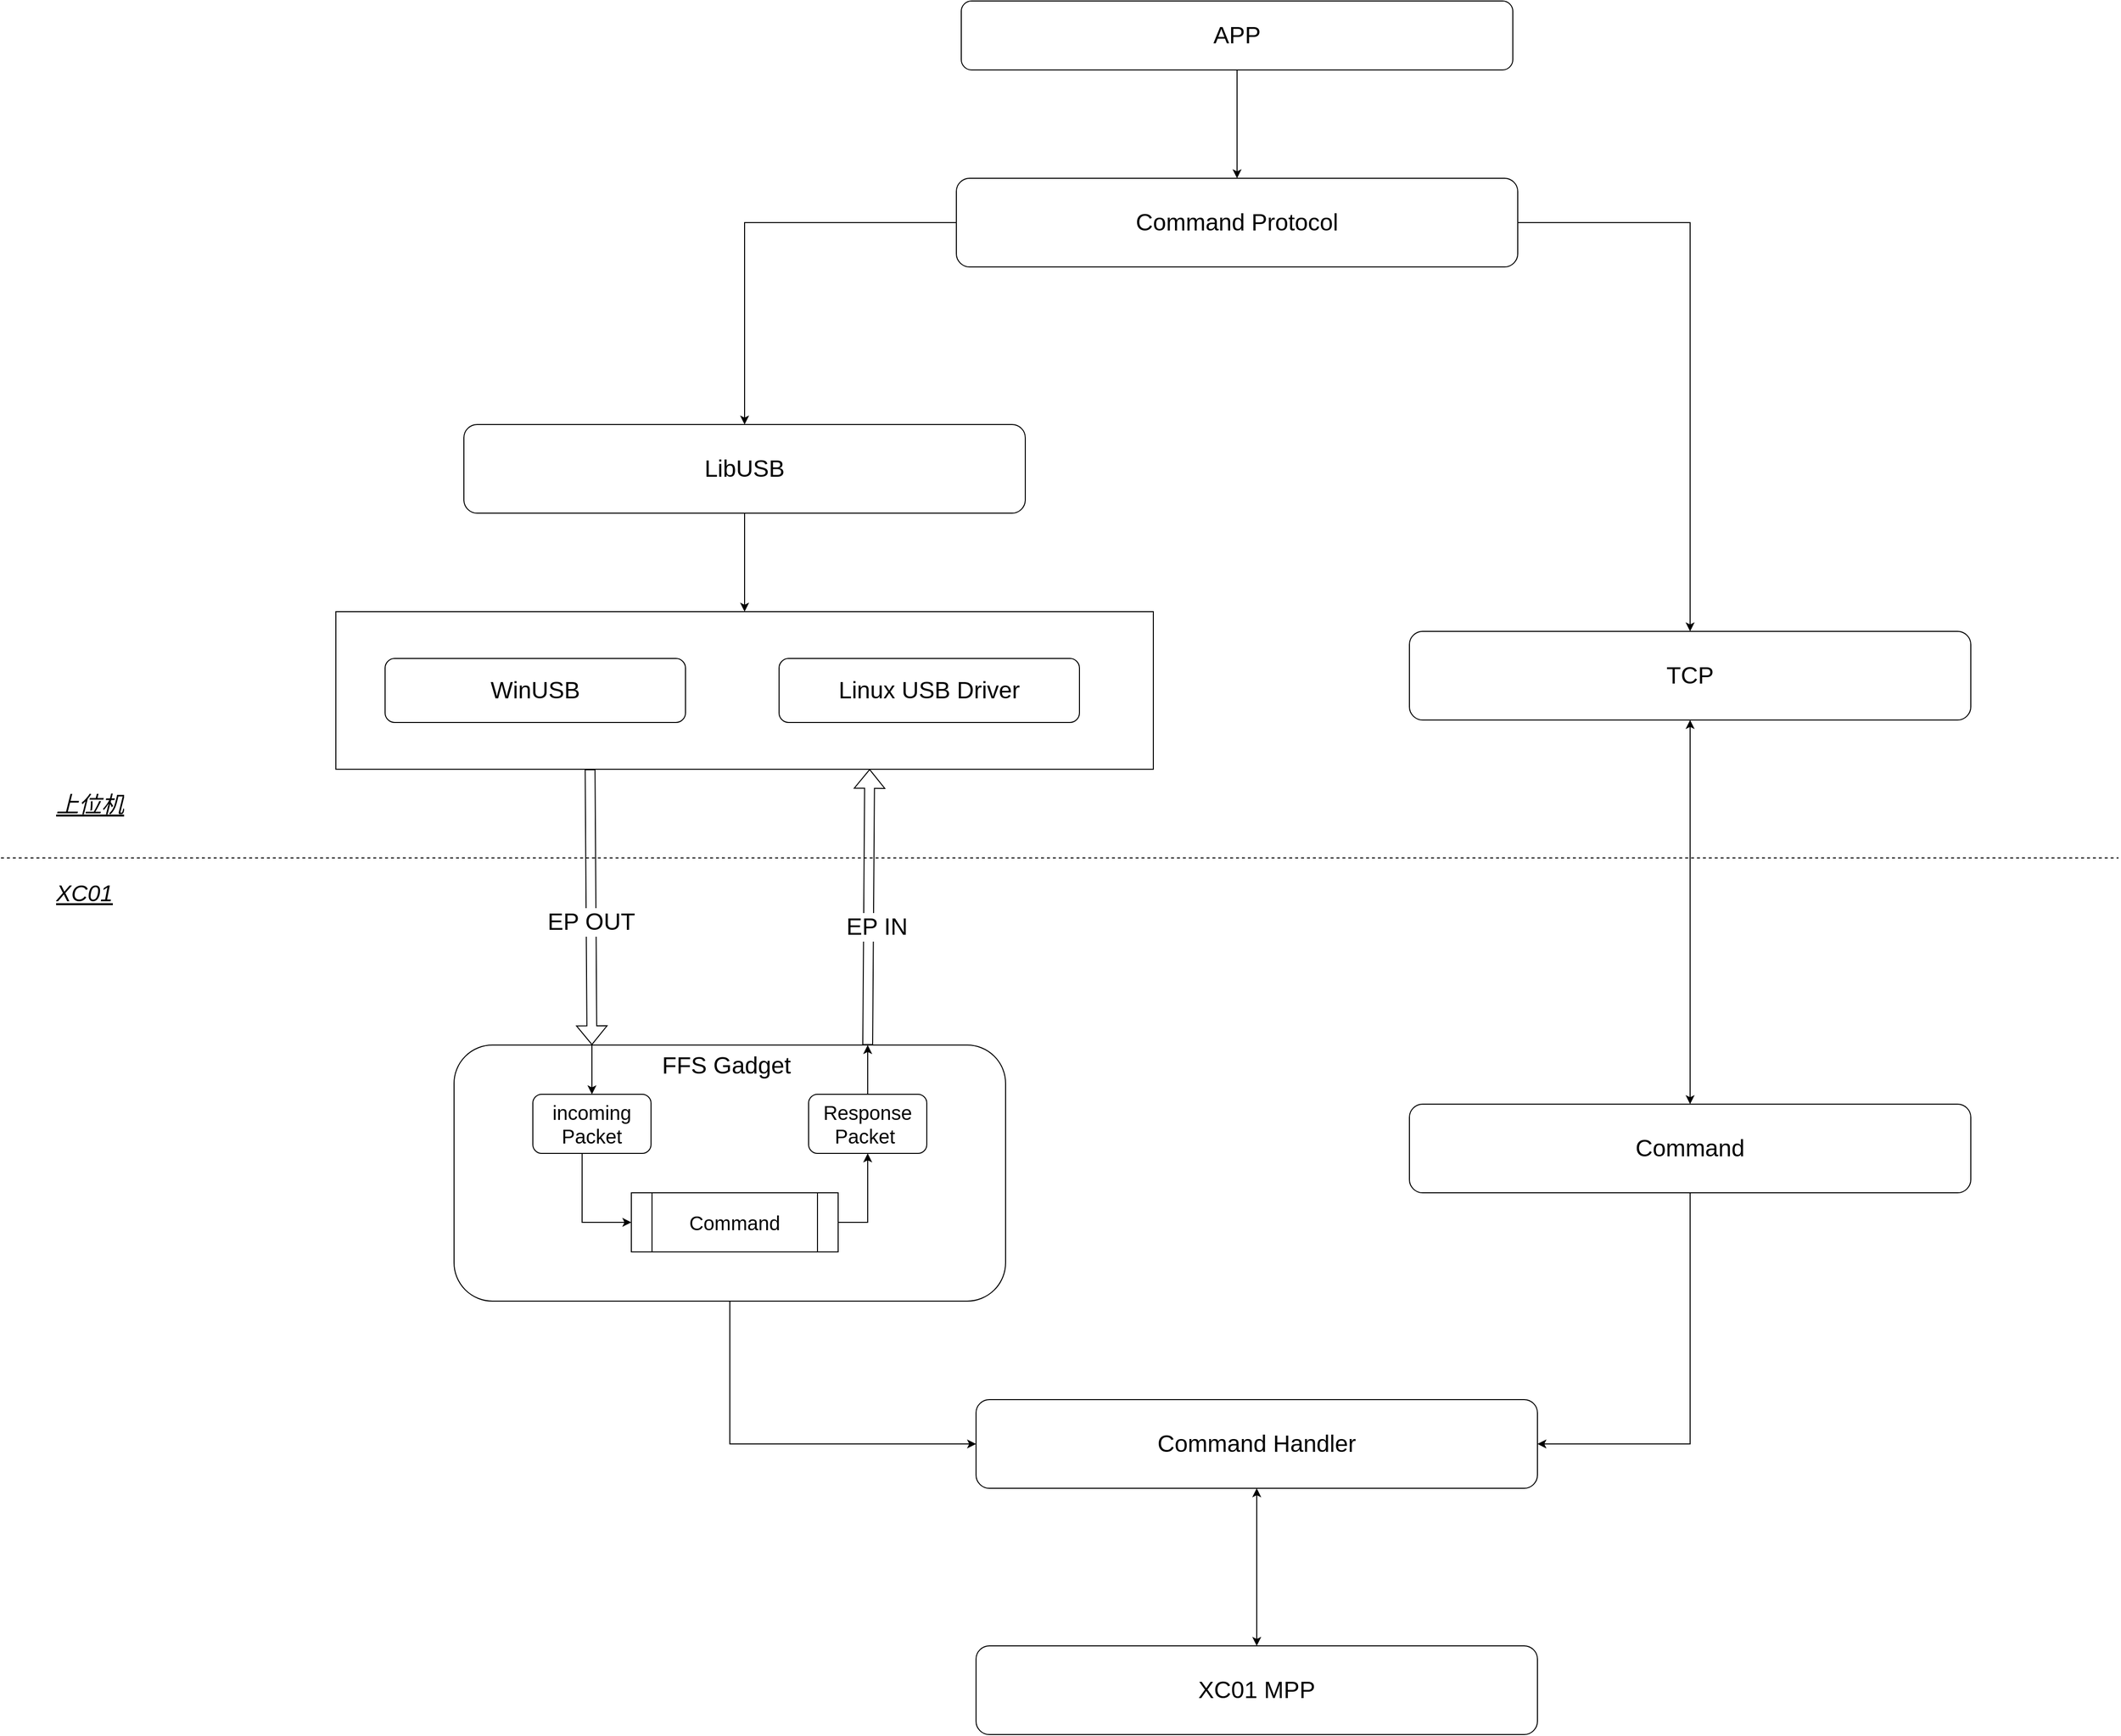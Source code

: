 <mxfile version="28.2.8" pages="3">
  <diagram name="FFS" id="xO1hG09yD8zbr8L9JOpW">
    <mxGraphModel dx="6547" dy="2549" grid="1" gridSize="10" guides="1" tooltips="1" connect="1" arrows="1" fold="1" page="1" pageScale="1" pageWidth="2336" pageHeight="1654" math="0" shadow="0">
      <root>
        <mxCell id="0" />
        <mxCell id="1" parent="0" />
        <mxCell id="1RuYlpBUtR536Ol2ZMXw-3" value="" style="rounded=0;whiteSpace=wrap;html=1;" vertex="1" parent="1">
          <mxGeometry x="420" y="650" width="830" height="160" as="geometry" />
        </mxCell>
        <mxCell id="1RuYlpBUtR536Ol2ZMXw-21" style="edgeStyle=orthogonalEdgeStyle;rounded=0;orthogonalLoop=1;jettySize=auto;html=1;entryX=0;entryY=0.5;entryDx=0;entryDy=0;" edge="1" parent="1" source="A9W1U1RT0fFgxs20qrhL-8" target="1RuYlpBUtR536Ol2ZMXw-18">
          <mxGeometry relative="1" as="geometry" />
        </mxCell>
        <mxCell id="A9W1U1RT0fFgxs20qrhL-8" value="FFS Gadget&amp;nbsp;" style="rounded=1;whiteSpace=wrap;html=1;fontSize=24;labelPosition=center;verticalLabelPosition=middle;align=center;verticalAlign=top;" vertex="1" parent="1">
          <mxGeometry x="540" y="1090" width="560" height="260" as="geometry" />
        </mxCell>
        <mxCell id="1RuYlpBUtR536Ol2ZMXw-16" value="" style="edgeStyle=orthogonalEdgeStyle;rounded=0;orthogonalLoop=1;jettySize=auto;html=1;" edge="1" parent="1" source="A9W1U1RT0fFgxs20qrhL-6" target="1RuYlpBUtR536Ol2ZMXw-3">
          <mxGeometry relative="1" as="geometry" />
        </mxCell>
        <mxCell id="A9W1U1RT0fFgxs20qrhL-6" value="LibUSB" style="rounded=1;whiteSpace=wrap;html=1;fontSize=24;" vertex="1" parent="1">
          <mxGeometry x="550" y="460" width="570" height="90" as="geometry" />
        </mxCell>
        <mxCell id="A9W1U1RT0fFgxs20qrhL-7" value="WinUSB" style="rounded=1;whiteSpace=wrap;html=1;fontSize=24;" vertex="1" parent="1">
          <mxGeometry x="470" y="697.5" width="305" height="65" as="geometry" />
        </mxCell>
        <mxCell id="A9W1U1RT0fFgxs20qrhL-9" value="" style="shape=flexArrow;endArrow=classic;html=1;rounded=0;fontSize=19;entryX=0.25;entryY=0;entryDx=0;entryDy=0;exitX=0.311;exitY=1;exitDx=0;exitDy=0;exitPerimeter=0;" edge="1" parent="1" source="1RuYlpBUtR536Ol2ZMXw-3" target="A9W1U1RT0fFgxs20qrhL-8">
          <mxGeometry width="50" height="50" relative="1" as="geometry">
            <mxPoint x="680" y="910" as="sourcePoint" />
            <mxPoint x="830" y="1080" as="targetPoint" />
          </mxGeometry>
        </mxCell>
        <mxCell id="A9W1U1RT0fFgxs20qrhL-10" value="&lt;font style=&quot;font-size: 24px;&quot;&gt;EP OUT&lt;/font&gt;" style="edgeLabel;html=1;align=center;verticalAlign=middle;resizable=0;points=[];" vertex="1" connectable="0" parent="A9W1U1RT0fFgxs20qrhL-9">
          <mxGeometry x="0.108" relative="1" as="geometry">
            <mxPoint as="offset" />
          </mxGeometry>
        </mxCell>
        <mxCell id="A9W1U1RT0fFgxs20qrhL-12" value="" style="shape=flexArrow;endArrow=classic;html=1;rounded=0;exitX=0.75;exitY=0;exitDx=0;exitDy=0;entryX=0.653;entryY=0.999;entryDx=0;entryDy=0;entryPerimeter=0;" edge="1" parent="1" source="A9W1U1RT0fFgxs20qrhL-8" target="1RuYlpBUtR536Ol2ZMXw-3">
          <mxGeometry width="50" height="50" relative="1" as="geometry">
            <mxPoint x="890" y="1080" as="sourcePoint" />
            <mxPoint x="960" y="900" as="targetPoint" />
          </mxGeometry>
        </mxCell>
        <mxCell id="A9W1U1RT0fFgxs20qrhL-13" value="&lt;font style=&quot;font-size: 24px;&quot;&gt;EP IN&lt;/font&gt;" style="edgeLabel;html=1;align=center;verticalAlign=middle;resizable=0;points=[];" vertex="1" connectable="0" parent="A9W1U1RT0fFgxs20qrhL-12">
          <mxGeometry x="-0.141" y="-8" relative="1" as="geometry">
            <mxPoint as="offset" />
          </mxGeometry>
        </mxCell>
        <mxCell id="A9W1U1RT0fFgxs20qrhL-19" style="edgeStyle=orthogonalEdgeStyle;rounded=0;orthogonalLoop=1;jettySize=auto;html=1;entryX=0.5;entryY=1;entryDx=0;entryDy=0;exitX=1;exitY=0.5;exitDx=0;exitDy=0;" edge="1" parent="1" source="A9W1U1RT0fFgxs20qrhL-15" target="A9W1U1RT0fFgxs20qrhL-17">
          <mxGeometry relative="1" as="geometry" />
        </mxCell>
        <mxCell id="A9W1U1RT0fFgxs20qrhL-15" value="Command" style="shape=process;whiteSpace=wrap;html=1;backgroundOutline=1;fontSize=20;" vertex="1" parent="1">
          <mxGeometry x="720" y="1240" width="210" height="60" as="geometry" />
        </mxCell>
        <mxCell id="A9W1U1RT0fFgxs20qrhL-18" style="edgeStyle=orthogonalEdgeStyle;rounded=0;orthogonalLoop=1;jettySize=auto;html=1;entryX=0;entryY=0.5;entryDx=0;entryDy=0;exitX=0.417;exitY=1;exitDx=0;exitDy=0;exitPerimeter=0;" edge="1" parent="1" source="A9W1U1RT0fFgxs20qrhL-16" target="A9W1U1RT0fFgxs20qrhL-15">
          <mxGeometry relative="1" as="geometry" />
        </mxCell>
        <mxCell id="A9W1U1RT0fFgxs20qrhL-16" value="&lt;div&gt;incoming&lt;/div&gt;&lt;div&gt;Packet&lt;/div&gt;" style="rounded=1;whiteSpace=wrap;html=1;fontSize=20;" vertex="1" parent="1">
          <mxGeometry x="620" y="1140" width="120" height="60" as="geometry" />
        </mxCell>
        <mxCell id="A9W1U1RT0fFgxs20qrhL-17" value="&lt;div&gt;Response&lt;/div&gt;&lt;div&gt;Packet&amp;nbsp;&lt;/div&gt;" style="rounded=1;whiteSpace=wrap;html=1;fontSize=20;" vertex="1" parent="1">
          <mxGeometry x="900" y="1140" width="120" height="60" as="geometry" />
        </mxCell>
        <mxCell id="A9W1U1RT0fFgxs20qrhL-22" value="" style="endArrow=none;html=1;rounded=0;entryX=0.25;entryY=0;entryDx=0;entryDy=0;exitX=0.5;exitY=0;exitDx=0;exitDy=0;startArrow=classic;startFill=1;" edge="1" parent="1" source="A9W1U1RT0fFgxs20qrhL-16" target="A9W1U1RT0fFgxs20qrhL-8">
          <mxGeometry width="50" height="50" relative="1" as="geometry">
            <mxPoint x="730" y="1150" as="sourcePoint" />
            <mxPoint x="780" y="1100" as="targetPoint" />
          </mxGeometry>
        </mxCell>
        <mxCell id="A9W1U1RT0fFgxs20qrhL-24" value="" style="endArrow=classic;html=1;rounded=0;entryX=0.75;entryY=0;entryDx=0;entryDy=0;exitX=0.5;exitY=0;exitDx=0;exitDy=0;" edge="1" parent="1" source="A9W1U1RT0fFgxs20qrhL-17" target="A9W1U1RT0fFgxs20qrhL-8">
          <mxGeometry width="50" height="50" relative="1" as="geometry">
            <mxPoint x="900" y="1140" as="sourcePoint" />
            <mxPoint x="950" y="1090" as="targetPoint" />
          </mxGeometry>
        </mxCell>
        <mxCell id="1RuYlpBUtR536Ol2ZMXw-6" style="edgeStyle=orthogonalEdgeStyle;rounded=0;orthogonalLoop=1;jettySize=auto;html=1;" edge="1" parent="1" source="A9W1U1RT0fFgxs20qrhL-26" target="1RuYlpBUtR536Ol2ZMXw-5">
          <mxGeometry relative="1" as="geometry" />
        </mxCell>
        <mxCell id="A9W1U1RT0fFgxs20qrhL-26" value="APP" style="rounded=1;whiteSpace=wrap;html=1;fontSize=24;" vertex="1" parent="1">
          <mxGeometry x="1055" y="30" width="560" height="70" as="geometry" />
        </mxCell>
        <mxCell id="1RuYlpBUtR536Ol2ZMXw-1" value="" style="endArrow=none;dashed=1;html=1;rounded=0;" edge="1" parent="1">
          <mxGeometry width="50" height="50" relative="1" as="geometry">
            <mxPoint x="80" y="900" as="sourcePoint" />
            <mxPoint x="2230" y="900" as="targetPoint" />
          </mxGeometry>
        </mxCell>
        <mxCell id="1RuYlpBUtR536Ol2ZMXw-4" value="Linux USB Driver" style="rounded=1;whiteSpace=wrap;html=1;fontSize=24;" vertex="1" parent="1">
          <mxGeometry x="870" y="697.5" width="305" height="65" as="geometry" />
        </mxCell>
        <mxCell id="1RuYlpBUtR536Ol2ZMXw-7" style="edgeStyle=orthogonalEdgeStyle;rounded=0;orthogonalLoop=1;jettySize=auto;html=1;exitX=0;exitY=0.5;exitDx=0;exitDy=0;" edge="1" parent="1" source="1RuYlpBUtR536Ol2ZMXw-5" target="A9W1U1RT0fFgxs20qrhL-6">
          <mxGeometry relative="1" as="geometry" />
        </mxCell>
        <mxCell id="1RuYlpBUtR536Ol2ZMXw-12" style="edgeStyle=orthogonalEdgeStyle;rounded=0;orthogonalLoop=1;jettySize=auto;html=1;entryX=0.5;entryY=0;entryDx=0;entryDy=0;exitX=1;exitY=0.5;exitDx=0;exitDy=0;" edge="1" parent="1" source="1RuYlpBUtR536Ol2ZMXw-5" target="1RuYlpBUtR536Ol2ZMXw-9">
          <mxGeometry relative="1" as="geometry" />
        </mxCell>
        <mxCell id="1RuYlpBUtR536Ol2ZMXw-5" value="Command Protocol" style="rounded=1;whiteSpace=wrap;html=1;fontSize=24;" vertex="1" parent="1">
          <mxGeometry x="1050" y="210" width="570" height="90" as="geometry" />
        </mxCell>
        <mxCell id="1RuYlpBUtR536Ol2ZMXw-17" style="edgeStyle=orthogonalEdgeStyle;rounded=0;orthogonalLoop=1;jettySize=auto;html=1;startArrow=classic;startFill=1;" edge="1" parent="1" source="1RuYlpBUtR536Ol2ZMXw-9" target="1RuYlpBUtR536Ol2ZMXw-11">
          <mxGeometry relative="1" as="geometry" />
        </mxCell>
        <mxCell id="1RuYlpBUtR536Ol2ZMXw-9" value="TCP" style="rounded=1;whiteSpace=wrap;html=1;fontSize=24;" vertex="1" parent="1">
          <mxGeometry x="1510" y="670" width="570" height="90" as="geometry" />
        </mxCell>
        <mxCell id="1RuYlpBUtR536Ol2ZMXw-22" style="edgeStyle=orthogonalEdgeStyle;rounded=0;orthogonalLoop=1;jettySize=auto;html=1;entryX=1;entryY=0.5;entryDx=0;entryDy=0;" edge="1" parent="1" source="1RuYlpBUtR536Ol2ZMXw-11" target="1RuYlpBUtR536Ol2ZMXw-18">
          <mxGeometry relative="1" as="geometry" />
        </mxCell>
        <mxCell id="1RuYlpBUtR536Ol2ZMXw-11" value="Command" style="rounded=1;whiteSpace=wrap;html=1;fontSize=24;" vertex="1" parent="1">
          <mxGeometry x="1510" y="1150" width="570" height="90" as="geometry" />
        </mxCell>
        <mxCell id="1RuYlpBUtR536Ol2ZMXw-20" style="edgeStyle=orthogonalEdgeStyle;rounded=0;orthogonalLoop=1;jettySize=auto;html=1;endArrow=classic;endFill=1;startArrow=classic;startFill=1;" edge="1" parent="1" source="1RuYlpBUtR536Ol2ZMXw-18" target="1RuYlpBUtR536Ol2ZMXw-19">
          <mxGeometry relative="1" as="geometry" />
        </mxCell>
        <mxCell id="1RuYlpBUtR536Ol2ZMXw-18" value="Command Handler" style="rounded=1;whiteSpace=wrap;html=1;fontSize=24;" vertex="1" parent="1">
          <mxGeometry x="1070" y="1450" width="570" height="90" as="geometry" />
        </mxCell>
        <mxCell id="1RuYlpBUtR536Ol2ZMXw-19" value="XC01 MPP" style="rounded=1;whiteSpace=wrap;html=1;fontSize=24;" vertex="1" parent="1">
          <mxGeometry x="1070" y="1700" width="570" height="90" as="geometry" />
        </mxCell>
        <mxCell id="W3mPrOQ4A8Gr7AaiAr3W-1" value="上位机" style="text;strokeColor=none;fillColor=none;align=left;verticalAlign=middle;spacingLeft=4;spacingRight=4;overflow=hidden;points=[[0,0.5],[1,0.5]];portConstraint=eastwest;rotatable=0;whiteSpace=wrap;html=1;fontSize=23;fontStyle=6" vertex="1" parent="1">
          <mxGeometry x="130" y="830" width="130" height="30" as="geometry" />
        </mxCell>
        <mxCell id="W3mPrOQ4A8Gr7AaiAr3W-4" value="XC01" style="text;strokeColor=none;fillColor=none;align=left;verticalAlign=middle;spacingLeft=4;spacingRight=4;overflow=hidden;points=[[0,0.5],[1,0.5]];portConstraint=eastwest;rotatable=0;whiteSpace=wrap;html=1;fontSize=23;fontStyle=6" vertex="1" parent="1">
          <mxGeometry x="130" y="920" width="130" height="30" as="geometry" />
        </mxCell>
      </root>
    </mxGraphModel>
  </diagram>
  <diagram id="mphLCNWzSj4KMByreF-g" name="UVC">
    <mxGraphModel dx="2455" dy="956" grid="1" gridSize="10" guides="1" tooltips="1" connect="1" arrows="1" fold="1" page="1" pageScale="1" pageWidth="2336" pageHeight="1654" math="0" shadow="0">
      <root>
        <mxCell id="0" />
        <mxCell id="1" parent="0" />
        <mxCell id="Rmbo9vdcKQEDcf3I-WAo-34" value="UVC" style="rounded=0;whiteSpace=wrap;html=1;verticalAlign=top;fontSize=24;" parent="1" vertex="1">
          <mxGeometry x="200" y="1050" width="760" height="400" as="geometry" />
        </mxCell>
        <mxCell id="Rmbo9vdcKQEDcf3I-WAo-35" style="edgeStyle=orthogonalEdgeStyle;rounded=0;orthogonalLoop=1;jettySize=auto;html=1;entryX=0.5;entryY=0;entryDx=0;entryDy=0;shape=flexArrow;startArrow=classic;startFill=1;" parent="1" source="Rmbo9vdcKQEDcf3I-WAo-1" target="Rmbo9vdcKQEDcf3I-WAo-3" edge="1">
          <mxGeometry relative="1" as="geometry" />
        </mxCell>
        <mxCell id="Rmbo9vdcKQEDcf3I-WAo-36" value="&lt;font style=&quot;font-size: 20px;&quot;&gt;EP0&lt;/font&gt;" style="edgeLabel;html=1;align=center;verticalAlign=middle;resizable=0;points=[];" parent="Rmbo9vdcKQEDcf3I-WAo-35" vertex="1" connectable="0">
          <mxGeometry x="-0.036" y="-5" relative="1" as="geometry">
            <mxPoint y="-51" as="offset" />
          </mxGeometry>
        </mxCell>
        <mxCell id="Rmbo9vdcKQEDcf3I-WAo-1" value="" style="rounded=0;whiteSpace=wrap;html=1;" parent="1" vertex="1">
          <mxGeometry x="260" y="730" width="830" height="160" as="geometry" />
        </mxCell>
        <mxCell id="Rmbo9vdcKQEDcf3I-WAo-2" style="edgeStyle=orthogonalEdgeStyle;rounded=0;orthogonalLoop=1;jettySize=auto;html=1;entryX=0.5;entryY=0;entryDx=0;entryDy=0;exitX=0.5;exitY=1;exitDx=0;exitDy=0;" parent="1" source="Rmbo9vdcKQEDcf3I-WAo-3" target="Rmbo9vdcKQEDcf3I-WAo-30" edge="1">
          <mxGeometry relative="1" as="geometry" />
        </mxCell>
        <mxCell id="Rmbo9vdcKQEDcf3I-WAo-3" value="XU" style="rounded=1;whiteSpace=wrap;html=1;fontSize=24;labelPosition=center;verticalLabelPosition=middle;align=center;verticalAlign=top;" parent="1" vertex="1">
          <mxGeometry x="460" y="1140" width="430" height="260" as="geometry" />
        </mxCell>
        <mxCell id="Rmbo9vdcKQEDcf3I-WAo-4" value="" style="edgeStyle=orthogonalEdgeStyle;rounded=0;orthogonalLoop=1;jettySize=auto;html=1;" parent="1" source="Rmbo9vdcKQEDcf3I-WAo-5" target="Rmbo9vdcKQEDcf3I-WAo-1" edge="1">
          <mxGeometry relative="1" as="geometry" />
        </mxCell>
        <mxCell id="Rmbo9vdcKQEDcf3I-WAo-5" value="LibUSB" style="rounded=1;whiteSpace=wrap;html=1;fontSize=24;" parent="1" vertex="1">
          <mxGeometry x="390" y="580" width="570" height="90" as="geometry" />
        </mxCell>
        <mxCell id="Rmbo9vdcKQEDcf3I-WAo-6" value="WinUSB Driver" style="rounded=1;whiteSpace=wrap;html=1;fontSize=24;" parent="1" vertex="1">
          <mxGeometry x="310" y="777.5" width="305" height="65" as="geometry" />
        </mxCell>
        <mxCell id="Rmbo9vdcKQEDcf3I-WAo-11" style="edgeStyle=orthogonalEdgeStyle;rounded=0;orthogonalLoop=1;jettySize=auto;html=1;entryX=0.5;entryY=1;entryDx=0;entryDy=0;exitX=1;exitY=0.5;exitDx=0;exitDy=0;" parent="1" source="Rmbo9vdcKQEDcf3I-WAo-12" target="Rmbo9vdcKQEDcf3I-WAo-15" edge="1">
          <mxGeometry relative="1" as="geometry" />
        </mxCell>
        <mxCell id="Rmbo9vdcKQEDcf3I-WAo-12" value="Command" style="shape=process;whiteSpace=wrap;html=1;backgroundOutline=1;fontSize=20;" parent="1" vertex="1">
          <mxGeometry x="600" y="1320" width="140" height="60" as="geometry" />
        </mxCell>
        <mxCell id="Rmbo9vdcKQEDcf3I-WAo-13" style="edgeStyle=orthogonalEdgeStyle;rounded=0;orthogonalLoop=1;jettySize=auto;html=1;entryX=0;entryY=0.5;entryDx=0;entryDy=0;exitX=0.5;exitY=1;exitDx=0;exitDy=0;" parent="1" source="Rmbo9vdcKQEDcf3I-WAo-14" target="Rmbo9vdcKQEDcf3I-WAo-12" edge="1">
          <mxGeometry relative="1" as="geometry" />
        </mxCell>
        <mxCell id="Rmbo9vdcKQEDcf3I-WAo-14" value="&lt;div&gt;incoming&lt;/div&gt;&lt;div&gt;Packet&lt;/div&gt;" style="rounded=1;whiteSpace=wrap;html=1;fontSize=20;" parent="1" vertex="1">
          <mxGeometry x="470" y="1220" width="120" height="60" as="geometry" />
        </mxCell>
        <mxCell id="Rmbo9vdcKQEDcf3I-WAo-15" value="&lt;div&gt;Response&lt;/div&gt;&lt;div&gt;Packet&amp;nbsp;&lt;/div&gt;" style="rounded=1;whiteSpace=wrap;html=1;fontSize=20;" parent="1" vertex="1">
          <mxGeometry x="740" y="1220" width="120" height="60" as="geometry" />
        </mxCell>
        <mxCell id="Rmbo9vdcKQEDcf3I-WAo-16" value="" style="endArrow=none;html=1;rounded=0;exitX=0.5;exitY=0;exitDx=0;exitDy=0;startArrow=classic;startFill=1;entryX=0.163;entryY=0.004;entryDx=0;entryDy=0;entryPerimeter=0;" parent="1" source="Rmbo9vdcKQEDcf3I-WAo-14" target="Rmbo9vdcKQEDcf3I-WAo-3" edge="1">
          <mxGeometry width="50" height="50" relative="1" as="geometry">
            <mxPoint x="570" y="1230" as="sourcePoint" />
            <mxPoint x="530" y="1170" as="targetPoint" />
          </mxGeometry>
        </mxCell>
        <mxCell id="Rmbo9vdcKQEDcf3I-WAo-17" value="" style="endArrow=classic;html=1;rounded=0;entryX=0.79;entryY=0.003;entryDx=0;entryDy=0;exitX=0.5;exitY=0;exitDx=0;exitDy=0;entryPerimeter=0;" parent="1" source="Rmbo9vdcKQEDcf3I-WAo-15" target="Rmbo9vdcKQEDcf3I-WAo-3" edge="1">
          <mxGeometry width="50" height="50" relative="1" as="geometry">
            <mxPoint x="740" y="1220" as="sourcePoint" />
            <mxPoint x="790" y="1170" as="targetPoint" />
          </mxGeometry>
        </mxCell>
        <mxCell id="Rmbo9vdcKQEDcf3I-WAo-18" style="edgeStyle=orthogonalEdgeStyle;rounded=0;orthogonalLoop=1;jettySize=auto;html=1;" parent="1" source="Rmbo9vdcKQEDcf3I-WAo-19" target="Rmbo9vdcKQEDcf3I-WAo-24" edge="1">
          <mxGeometry relative="1" as="geometry" />
        </mxCell>
        <mxCell id="Rmbo9vdcKQEDcf3I-WAo-19" value="APP" style="rounded=1;whiteSpace=wrap;html=1;fontSize=24;" parent="1" vertex="1">
          <mxGeometry x="395" y="50" width="560" height="70" as="geometry" />
        </mxCell>
        <mxCell id="Rmbo9vdcKQEDcf3I-WAo-20" value="" style="endArrow=none;dashed=1;html=1;rounded=0;" parent="1" edge="1">
          <mxGeometry width="50" height="50" relative="1" as="geometry">
            <mxPoint x="10" y="980" as="sourcePoint" />
            <mxPoint x="2030" y="980" as="targetPoint" />
          </mxGeometry>
        </mxCell>
        <mxCell id="Rmbo9vdcKQEDcf3I-WAo-21" value="Linux USB Driver" style="rounded=1;whiteSpace=wrap;html=1;fontSize=24;" parent="1" vertex="1">
          <mxGeometry x="710" y="777.5" width="305" height="65" as="geometry" />
        </mxCell>
        <mxCell id="NKL41GTA7bhpglWXK4xv-2" style="edgeStyle=orthogonalEdgeStyle;rounded=0;orthogonalLoop=1;jettySize=auto;html=1;" edge="1" parent="1" source="Rmbo9vdcKQEDcf3I-WAo-24" target="Rmbo9vdcKQEDcf3I-WAo-32">
          <mxGeometry relative="1" as="geometry" />
        </mxCell>
        <mxCell id="Rmbo9vdcKQEDcf3I-WAo-24" value="Command API" style="rounded=1;whiteSpace=wrap;html=1;fontSize=24;" parent="1" vertex="1">
          <mxGeometry x="390" y="210" width="570" height="90" as="geometry" />
        </mxCell>
        <mxCell id="Rmbo9vdcKQEDcf3I-WAo-29" style="edgeStyle=orthogonalEdgeStyle;rounded=0;orthogonalLoop=1;jettySize=auto;html=1;endArrow=classic;endFill=1;startArrow=classic;startFill=1;" parent="1" source="Rmbo9vdcKQEDcf3I-WAo-30" target="Rmbo9vdcKQEDcf3I-WAo-31" edge="1">
          <mxGeometry relative="1" as="geometry" />
        </mxCell>
        <mxCell id="Rmbo9vdcKQEDcf3I-WAo-30" value="Command Handler" style="rounded=1;whiteSpace=wrap;html=1;fontSize=24;" parent="1" vertex="1">
          <mxGeometry x="400" y="1610" width="550" height="90" as="geometry" />
        </mxCell>
        <mxCell id="Rmbo9vdcKQEDcf3I-WAo-31" value="XC01 MPP" style="rounded=1;whiteSpace=wrap;html=1;fontSize=24;" parent="1" vertex="1">
          <mxGeometry x="400" y="1860" width="550" height="90" as="geometry" />
        </mxCell>
        <mxCell id="Rmbo9vdcKQEDcf3I-WAo-33" style="edgeStyle=orthogonalEdgeStyle;rounded=0;orthogonalLoop=1;jettySize=auto;html=1;entryX=0.5;entryY=0;entryDx=0;entryDy=0;" parent="1" source="Rmbo9vdcKQEDcf3I-WAo-32" target="Rmbo9vdcKQEDcf3I-WAo-5" edge="1">
          <mxGeometry relative="1" as="geometry" />
        </mxCell>
        <mxCell id="Rmbo9vdcKQEDcf3I-WAo-32" value="Libuvc" style="rounded=1;whiteSpace=wrap;html=1;fontSize=24;" parent="1" vertex="1">
          <mxGeometry x="390" y="390" width="570" height="90" as="geometry" />
        </mxCell>
        <mxCell id="OyD5j0AslkEKu8p54d9b-1" value="上位机" style="text;strokeColor=none;fillColor=none;align=left;verticalAlign=middle;spacingLeft=4;spacingRight=4;overflow=hidden;points=[[0,0.5],[1,0.5]];portConstraint=eastwest;rotatable=0;whiteSpace=wrap;html=1;fontSize=23;fontStyle=6" parent="1" vertex="1">
          <mxGeometry x="50" y="920" width="130" height="30" as="geometry" />
        </mxCell>
        <mxCell id="OyD5j0AslkEKu8p54d9b-2" value="XC01" style="text;strokeColor=none;fillColor=none;align=left;verticalAlign=middle;spacingLeft=4;spacingRight=4;overflow=hidden;points=[[0,0.5],[1,0.5]];portConstraint=eastwest;rotatable=0;whiteSpace=wrap;html=1;fontSize=23;fontStyle=6" parent="1" vertex="1">
          <mxGeometry x="50" y="1010" width="130" height="30" as="geometry" />
        </mxCell>
        <mxCell id="kSEbrwbKSF1ffeN6YYSe-1" style="edgeStyle=orthogonalEdgeStyle;rounded=0;orthogonalLoop=1;jettySize=auto;html=1;entryX=0.06;entryY=0.999;entryDx=0;entryDy=0;entryPerimeter=0;exitX=-0.004;exitY=0.622;exitDx=0;exitDy=0;exitPerimeter=0;" parent="1" source="Rmbo9vdcKQEDcf3I-WAo-31" target="Rmbo9vdcKQEDcf3I-WAo-34" edge="1">
          <mxGeometry relative="1" as="geometry">
            <Array as="points">
              <mxPoint x="398" y="1910" />
              <mxPoint x="246" y="1910" />
            </Array>
          </mxGeometry>
        </mxCell>
        <mxCell id="kSEbrwbKSF1ffeN6YYSe-4" value="Video Frame" style="edgeLabel;html=1;align=center;verticalAlign=middle;resizable=0;points=[];fontSize=20;" parent="kSEbrwbKSF1ffeN6YYSe-1" vertex="1" connectable="0">
          <mxGeometry x="0.477" relative="1" as="geometry">
            <mxPoint as="offset" />
          </mxGeometry>
        </mxCell>
        <mxCell id="8ntKHxUqdfZNOvfT6skT-1" style="edgeStyle=orthogonalEdgeStyle;rounded=0;orthogonalLoop=1;jettySize=auto;html=1;exitX=0.25;exitY=0;exitDx=0;exitDy=0;entryX=0.157;entryY=1.006;entryDx=0;entryDy=0;entryPerimeter=0;shape=flexArrow;" edge="1" parent="1" source="Rmbo9vdcKQEDcf3I-WAo-34" target="Rmbo9vdcKQEDcf3I-WAo-1">
          <mxGeometry relative="1" as="geometry" />
        </mxCell>
        <mxCell id="8ntKHxUqdfZNOvfT6skT-2" value="&lt;font style=&quot;font-size: 20px;&quot;&gt;stream&lt;/font&gt;" style="edgeLabel;html=1;align=center;verticalAlign=middle;resizable=0;points=[];" vertex="1" connectable="0" parent="8ntKHxUqdfZNOvfT6skT-1">
          <mxGeometry x="0.202" relative="1" as="geometry">
            <mxPoint as="offset" />
          </mxGeometry>
        </mxCell>
      </root>
    </mxGraphModel>
  </diagram>
  <diagram id="ocrEL7qI3Utz-C1teIgm" name="arch">
    <mxGraphModel dx="2946" dy="1147" grid="1" gridSize="10" guides="1" tooltips="1" connect="1" arrows="1" fold="1" page="1" pageScale="1" pageWidth="2336" pageHeight="1654" math="0" shadow="0">
      <root>
        <mxCell id="0" />
        <mxCell id="1" parent="0" />
        <mxCell id="mfAAra-8imVMctXztjtx-1" value="" style="rounded=1;whiteSpace=wrap;html=1;" vertex="1" parent="1">
          <mxGeometry x="704" y="110" width="890" height="180" as="geometry" />
        </mxCell>
        <mxCell id="mfAAra-8imVMctXztjtx-2" value="Device" style="rounded=0;whiteSpace=wrap;html=1;fontSize=18;" vertex="1" parent="1">
          <mxGeometry x="780" y="140" width="120" height="40" as="geometry" />
        </mxCell>
        <mxCell id="mfAAra-8imVMctXztjtx-8" value="Sensor" style="rounded=0;whiteSpace=wrap;html=1;fontSize=18;" vertex="1" parent="1">
          <mxGeometry x="933" y="140" width="120" height="40" as="geometry" />
        </mxCell>
        <mxCell id="mfAAra-8imVMctXztjtx-9" value="Frame" style="rounded=0;whiteSpace=wrap;html=1;fontSize=18;" vertex="1" parent="1">
          <mxGeometry x="1085" y="140" width="120" height="40" as="geometry" />
        </mxCell>
        <mxCell id="mfAAra-8imVMctXztjtx-10" value="ISP" style="rounded=0;whiteSpace=wrap;html=1;fontSize=18;" vertex="1" parent="1">
          <mxGeometry x="1238" y="140" width="120" height="40" as="geometry" />
        </mxCell>
        <mxCell id="mfAAra-8imVMctXztjtx-11" value="Power" style="rounded=0;whiteSpace=wrap;html=1;fontSize=18;" vertex="1" parent="1">
          <mxGeometry x="1390" y="140" width="120" height="40" as="geometry" />
        </mxCell>
        <mxCell id="mfAAra-8imVMctXztjtx-12" value="AF" style="rounded=0;whiteSpace=wrap;html=1;fontSize=18;" vertex="1" parent="1">
          <mxGeometry x="780" y="220" width="120" height="40" as="geometry" />
        </mxCell>
        <mxCell id="mfAAra-8imVMctXztjtx-13" value="LC/OS" style="rounded=0;whiteSpace=wrap;html=1;fontSize=18;" vertex="1" parent="1">
          <mxGeometry x="933" y="220" width="120" height="40" as="geometry" />
        </mxCell>
        <mxCell id="mfAAra-8imVMctXztjtx-14" value="Status" style="rounded=0;whiteSpace=wrap;html=1;fontSize=18;" vertex="1" parent="1">
          <mxGeometry x="1085" y="220" width="120" height="40" as="geometry" />
        </mxCell>
        <mxCell id="mfAAra-8imVMctXztjtx-15" value="Ext IO" style="rounded=0;whiteSpace=wrap;html=1;fontSize=18;" vertex="1" parent="1">
          <mxGeometry x="1238" y="220" width="120" height="40" as="geometry" />
        </mxCell>
        <mxCell id="mfAAra-8imVMctXztjtx-16" value="Debug" style="rounded=0;whiteSpace=wrap;html=1;fontSize=18;" vertex="1" parent="1">
          <mxGeometry x="1390" y="220" width="120" height="40" as="geometry" />
        </mxCell>
        <mxCell id="mfAAra-8imVMctXztjtx-18" value="Imgkit command protocol" style="rounded=1;whiteSpace=wrap;html=1;fontSize=20;" vertex="1" parent="1">
          <mxGeometry x="704" y="340" width="890" height="70" as="geometry" />
        </mxCell>
        <mxCell id="mfAAra-8imVMctXztjtx-19" value="command API" style="rounded=1;whiteSpace=wrap;html=1;fontSize=20;verticalAlign=top;" vertex="1" parent="1">
          <mxGeometry x="704" y="460" width="890" height="150" as="geometry" />
        </mxCell>
        <mxCell id="mfAAra-8imVMctXztjtx-21" value="USB" style="rounded=0;whiteSpace=wrap;html=1;fontSize=18;" vertex="1" parent="1">
          <mxGeometry x="797" y="540" width="210" height="40" as="geometry" />
        </mxCell>
        <mxCell id="mfAAra-8imVMctXztjtx-23" value="Socket" style="rounded=0;whiteSpace=wrap;html=1;fontSize=18;" vertex="1" parent="1">
          <mxGeometry x="1290" y="540" width="210" height="40" as="geometry" />
        </mxCell>
        <mxCell id="mfAAra-8imVMctXztjtx-24" value="USB" style="rounded=1;whiteSpace=wrap;html=1;fontSize=20;verticalAlign=top;" vertex="1" parent="1">
          <mxGeometry x="704" y="670" width="396" height="150" as="geometry" />
        </mxCell>
        <mxCell id="mfAAra-8imVMctXztjtx-25" value="libuvc" style="rounded=0;whiteSpace=wrap;html=1;fontSize=18;" vertex="1" parent="1">
          <mxGeometry x="790" y="710" width="210" height="40" as="geometry" />
        </mxCell>
        <mxCell id="mfAAra-8imVMctXztjtx-26" value="libusb" style="rounded=0;whiteSpace=wrap;html=1;fontSize=18;" vertex="1" parent="1">
          <mxGeometry x="790" y="770" width="210" height="40" as="geometry" />
        </mxCell>
        <mxCell id="mfAAra-8imVMctXztjtx-27" value="Network" style="rounded=1;whiteSpace=wrap;html=1;fontSize=20;verticalAlign=top;" vertex="1" parent="1">
          <mxGeometry x="1205" y="670" width="396" height="150" as="geometry" />
        </mxCell>
        <mxCell id="mfAAra-8imVMctXztjtx-28" value="TCP" style="rounded=0;whiteSpace=wrap;html=1;fontSize=18;" vertex="1" parent="1">
          <mxGeometry x="1298" y="750" width="210" height="40" as="geometry" />
        </mxCell>
        <mxCell id="mfAAra-8imVMctXztjtx-29" value="USB" style="rounded=1;whiteSpace=wrap;html=1;fontSize=20;verticalAlign=top;" vertex="1" parent="1">
          <mxGeometry x="704" y="890" width="396" height="100" as="geometry" />
        </mxCell>
        <mxCell id="mfAAra-8imVMctXztjtx-30" value="WinUSB" style="rounded=0;whiteSpace=wrap;html=1;fontSize=18;" vertex="1" parent="1">
          <mxGeometry x="790" y="930" width="210" height="40" as="geometry" />
        </mxCell>
        <mxCell id="mfAAra-8imVMctXztjtx-32" value="Network" style="rounded=1;whiteSpace=wrap;html=1;fontSize=20;verticalAlign=top;" vertex="1" parent="1">
          <mxGeometry x="1205" y="880" width="396" height="100" as="geometry" />
        </mxCell>
        <mxCell id="mfAAra-8imVMctXztjtx-33" value="Windows" style="rounded=0;whiteSpace=wrap;html=1;fontSize=18;" vertex="1" parent="1">
          <mxGeometry x="1298" y="920" width="210" height="40" as="geometry" />
        </mxCell>
        <mxCell id="mfAAra-8imVMctXztjtx-35" value="" style="endArrow=none;dashed=1;html=1;rounded=0;dashPattern=8 8;" edge="1" parent="1">
          <mxGeometry width="50" height="50" relative="1" as="geometry">
            <mxPoint x="360" y="1050" as="sourcePoint" />
            <mxPoint x="1910" y="1050" as="targetPoint" />
          </mxGeometry>
        </mxCell>
        <mxCell id="mfAAra-8imVMctXztjtx-36" value="USB UVC" style="rounded=1;whiteSpace=wrap;html=1;fontSize=20;verticalAlign=top;" vertex="1" parent="1">
          <mxGeometry x="704" y="1120" width="396" height="130" as="geometry" />
        </mxCell>
        <mxCell id="mfAAra-8imVMctXztjtx-37" value="XU" style="rounded=0;whiteSpace=wrap;html=1;fontSize=18;" vertex="1" parent="1">
          <mxGeometry x="790" y="1190" width="210" height="40" as="geometry" />
        </mxCell>
        <mxCell id="mfAAra-8imVMctXztjtx-39" value="Network" style="rounded=1;whiteSpace=wrap;html=1;fontSize=20;verticalAlign=top;" vertex="1" parent="1">
          <mxGeometry x="1210" y="1120" width="396" height="130" as="geometry" />
        </mxCell>
        <mxCell id="mfAAra-8imVMctXztjtx-40" value="Daemon" style="rounded=0;whiteSpace=wrap;html=1;fontSize=18;" vertex="1" parent="1">
          <mxGeometry x="1303" y="1190" width="210" height="40" as="geometry" />
        </mxCell>
        <mxCell id="mfAAra-8imVMctXztjtx-41" value="Imgkit command Handler" style="rounded=1;whiteSpace=wrap;html=1;fontSize=20;" vertex="1" parent="1">
          <mxGeometry x="711" y="1330" width="890" height="70" as="geometry" />
        </mxCell>
        <mxCell id="mfAAra-8imVMctXztjtx-42" value="Imgkit APP" style="rounded=1;whiteSpace=wrap;html=1;fontSize=20;" vertex="1" parent="1">
          <mxGeometry x="711" y="1460" width="890" height="70" as="geometry" />
        </mxCell>
        <mxCell id="mfAAra-8imVMctXztjtx-43" value="Application" style="text;html=1;whiteSpace=wrap;strokeColor=none;fillColor=none;align=center;verticalAlign=middle;rounded=0;fontSize=24;fontStyle=6" vertex="1" parent="1">
          <mxGeometry x="420" y="185" width="170" height="30" as="geometry" />
        </mxCell>
        <mxCell id="mfAAra-8imVMctXztjtx-44" value="Base lib" style="text;html=1;whiteSpace=wrap;strokeColor=none;fillColor=none;align=center;verticalAlign=middle;rounded=0;fontSize=24;fontStyle=6" vertex="1" parent="1">
          <mxGeometry x="420" y="720" width="170" height="30" as="geometry" />
        </mxCell>
        <mxCell id="mfAAra-8imVMctXztjtx-45" value="communicate" style="text;html=1;whiteSpace=wrap;strokeColor=none;fillColor=none;align=center;verticalAlign=middle;rounded=0;fontSize=24;fontStyle=6" vertex="1" parent="1">
          <mxGeometry x="420" y="520" width="170" height="30" as="geometry" />
        </mxCell>
        <mxCell id="mfAAra-8imVMctXztjtx-46" value="command" style="text;html=1;whiteSpace=wrap;strokeColor=none;fillColor=none;align=center;verticalAlign=middle;rounded=0;fontSize=24;fontStyle=6" vertex="1" parent="1">
          <mxGeometry x="420" y="350" width="170" height="30" as="geometry" />
        </mxCell>
        <mxCell id="mfAAra-8imVMctXztjtx-49" value="Driver" style="text;html=1;whiteSpace=wrap;strokeColor=none;fillColor=none;align=center;verticalAlign=middle;rounded=0;fontSize=24;fontStyle=6" vertex="1" parent="1">
          <mxGeometry x="420" y="935" width="170" height="30" as="geometry" />
        </mxCell>
        <mxCell id="mfAAra-8imVMctXztjtx-50" value="command" style="text;html=1;whiteSpace=wrap;strokeColor=none;fillColor=none;align=center;verticalAlign=middle;rounded=0;fontSize=24;fontStyle=6" vertex="1" parent="1">
          <mxGeometry x="420" y="1350" width="170" height="30" as="geometry" />
        </mxCell>
        <mxCell id="mfAAra-8imVMctXztjtx-51" value="Device" style="text;html=1;whiteSpace=wrap;strokeColor=none;fillColor=none;align=center;verticalAlign=middle;rounded=0;fontSize=24;fontStyle=6" vertex="1" parent="1">
          <mxGeometry x="420" y="1170" width="170" height="30" as="geometry" />
        </mxCell>
        <mxCell id="mfAAra-8imVMctXztjtx-52" value="MPP" style="text;html=1;whiteSpace=wrap;strokeColor=none;fillColor=none;align=center;verticalAlign=middle;rounded=0;fontSize=24;fontStyle=6" vertex="1" parent="1">
          <mxGeometry x="420" y="1490" width="170" height="30" as="geometry" />
        </mxCell>
      </root>
    </mxGraphModel>
  </diagram>
</mxfile>
